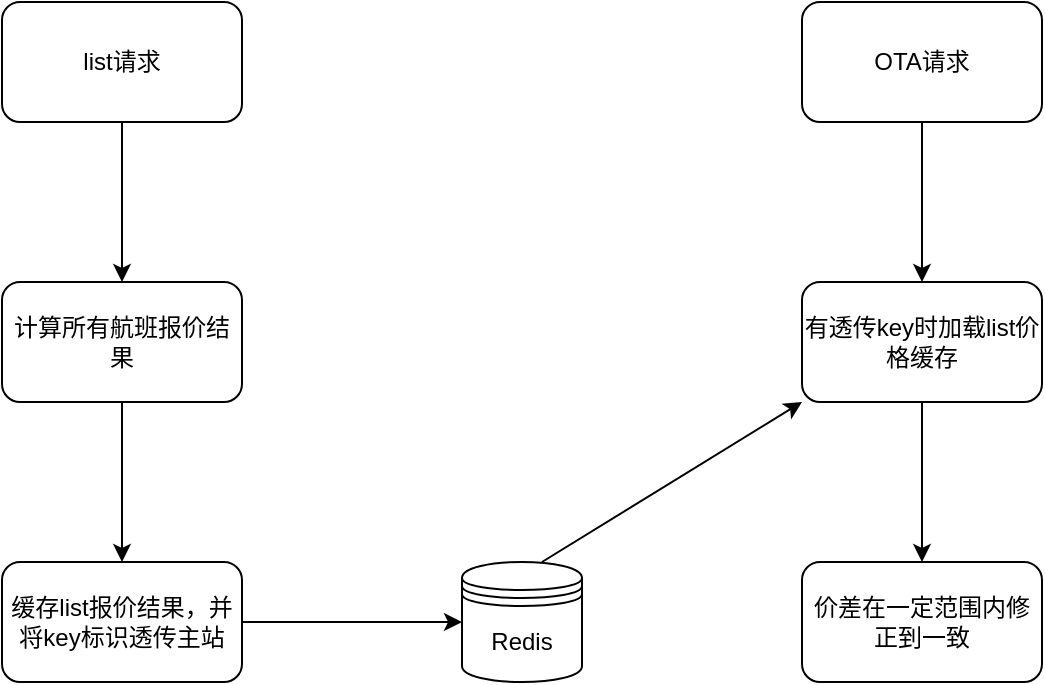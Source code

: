 <mxfile version="24.8.8">
  <diagram name="第 1 页" id="cJT-IbPUhvd6bTN6g1gp">
    <mxGraphModel dx="1026" dy="588" grid="1" gridSize="10" guides="1" tooltips="1" connect="1" arrows="1" fold="1" page="1" pageScale="1" pageWidth="1169" pageHeight="827" math="0" shadow="0">
      <root>
        <mxCell id="0" />
        <mxCell id="1" parent="0" />
        <mxCell id="lY2qgF6DHtgKnWkCwjBA-3" value="" style="edgeStyle=orthogonalEdgeStyle;rounded=0;orthogonalLoop=1;jettySize=auto;html=1;" edge="1" parent="1" source="lY2qgF6DHtgKnWkCwjBA-1" target="lY2qgF6DHtgKnWkCwjBA-2">
          <mxGeometry relative="1" as="geometry" />
        </mxCell>
        <mxCell id="lY2qgF6DHtgKnWkCwjBA-1" value="list请求" style="rounded=1;whiteSpace=wrap;html=1;" vertex="1" parent="1">
          <mxGeometry x="460" y="280" width="120" height="60" as="geometry" />
        </mxCell>
        <mxCell id="lY2qgF6DHtgKnWkCwjBA-6" value="" style="edgeStyle=orthogonalEdgeStyle;rounded=0;orthogonalLoop=1;jettySize=auto;html=1;" edge="1" parent="1" source="lY2qgF6DHtgKnWkCwjBA-2" target="lY2qgF6DHtgKnWkCwjBA-5">
          <mxGeometry relative="1" as="geometry" />
        </mxCell>
        <mxCell id="lY2qgF6DHtgKnWkCwjBA-2" value="计算所有航班报价结果" style="whiteSpace=wrap;html=1;rounded=1;" vertex="1" parent="1">
          <mxGeometry x="460" y="420" width="120" height="60" as="geometry" />
        </mxCell>
        <mxCell id="lY2qgF6DHtgKnWkCwjBA-4" value="Redis" style="shape=datastore;whiteSpace=wrap;html=1;" vertex="1" parent="1">
          <mxGeometry x="690" y="560" width="60" height="60" as="geometry" />
        </mxCell>
        <mxCell id="lY2qgF6DHtgKnWkCwjBA-7" value="" style="edgeStyle=orthogonalEdgeStyle;rounded=0;orthogonalLoop=1;jettySize=auto;html=1;" edge="1" parent="1" source="lY2qgF6DHtgKnWkCwjBA-5" target="lY2qgF6DHtgKnWkCwjBA-4">
          <mxGeometry relative="1" as="geometry" />
        </mxCell>
        <mxCell id="lY2qgF6DHtgKnWkCwjBA-5" value="缓存list报价结果，并将key标识透传主站" style="whiteSpace=wrap;html=1;rounded=1;" vertex="1" parent="1">
          <mxGeometry x="460" y="560" width="120" height="60" as="geometry" />
        </mxCell>
        <mxCell id="lY2qgF6DHtgKnWkCwjBA-10" value="" style="edgeStyle=orthogonalEdgeStyle;rounded=0;orthogonalLoop=1;jettySize=auto;html=1;" edge="1" parent="1" source="lY2qgF6DHtgKnWkCwjBA-8" target="lY2qgF6DHtgKnWkCwjBA-9">
          <mxGeometry relative="1" as="geometry" />
        </mxCell>
        <mxCell id="lY2qgF6DHtgKnWkCwjBA-8" value="OTA请求" style="rounded=1;whiteSpace=wrap;html=1;" vertex="1" parent="1">
          <mxGeometry x="860" y="280" width="120" height="60" as="geometry" />
        </mxCell>
        <mxCell id="lY2qgF6DHtgKnWkCwjBA-13" value="" style="edgeStyle=orthogonalEdgeStyle;rounded=0;orthogonalLoop=1;jettySize=auto;html=1;" edge="1" parent="1" source="lY2qgF6DHtgKnWkCwjBA-9" target="lY2qgF6DHtgKnWkCwjBA-12">
          <mxGeometry relative="1" as="geometry" />
        </mxCell>
        <mxCell id="lY2qgF6DHtgKnWkCwjBA-9" value="有透传key时加载list价格缓存" style="rounded=1;whiteSpace=wrap;html=1;" vertex="1" parent="1">
          <mxGeometry x="860" y="420" width="120" height="60" as="geometry" />
        </mxCell>
        <mxCell id="lY2qgF6DHtgKnWkCwjBA-11" value="" style="endArrow=classic;html=1;rounded=0;entryX=0;entryY=1;entryDx=0;entryDy=0;" edge="1" parent="1" target="lY2qgF6DHtgKnWkCwjBA-9">
          <mxGeometry width="50" height="50" relative="1" as="geometry">
            <mxPoint x="730" y="560" as="sourcePoint" />
            <mxPoint x="780" y="510" as="targetPoint" />
          </mxGeometry>
        </mxCell>
        <mxCell id="lY2qgF6DHtgKnWkCwjBA-12" value="价差在一定范围内修正到一致" style="rounded=1;whiteSpace=wrap;html=1;" vertex="1" parent="1">
          <mxGeometry x="860" y="560" width="120" height="60" as="geometry" />
        </mxCell>
      </root>
    </mxGraphModel>
  </diagram>
</mxfile>
